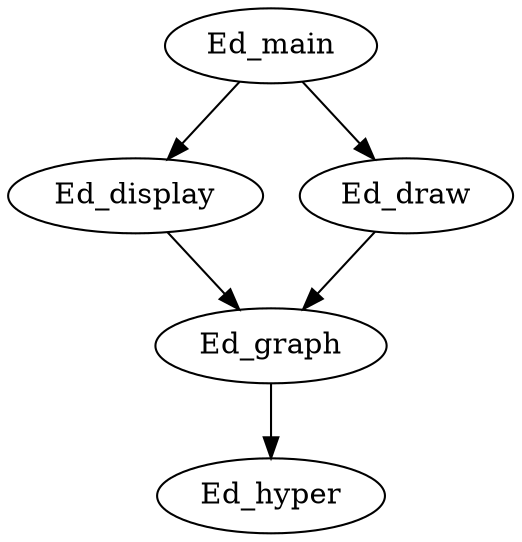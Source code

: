 digraph G {
  size="7.5,10" ;
  rankdir = TB ;
  "Ed_main" -> "Ed_display" ;
  "Ed_main" -> "Ed_draw" ;
  "Ed_graph" -> "Ed_hyper" ;
  "Ed_draw" -> "Ed_graph" ;
  "Ed_display" -> "Ed_graph" ;
}
